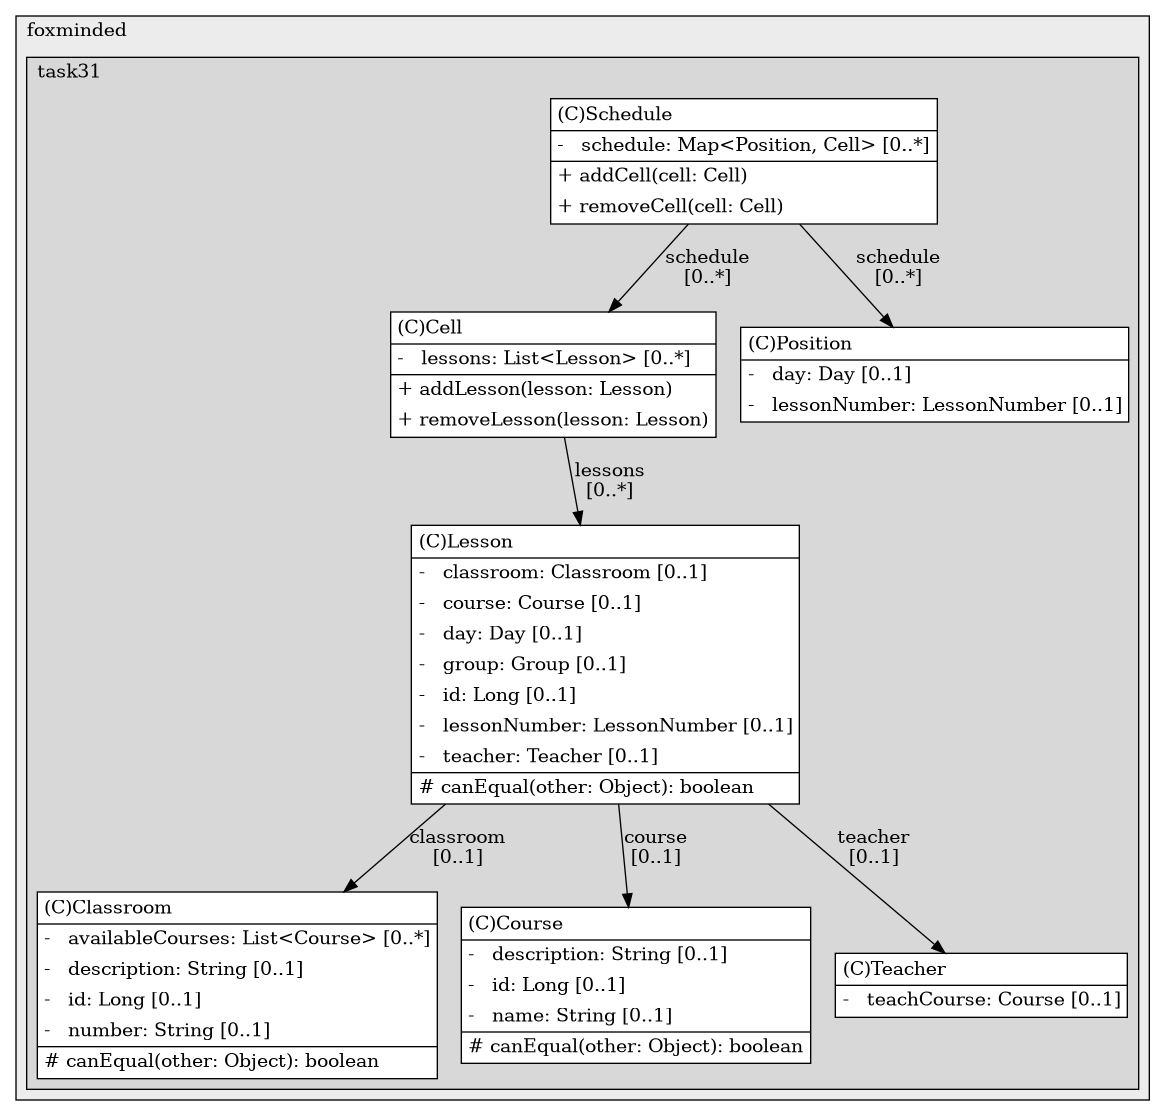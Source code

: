 @startuml

/' diagram meta data start
config=StructureConfiguration;
{
  "projectClassification": {
    "searchMode": "OpenProject", // OpenProject, AllProjects
    "includedProjects": "",
    "pathEndKeywords": "*.impl",
    "isClientPath": "",
    "isClientName": "",
    "isTestPath": "",
    "isTestName": "",
    "isMappingPath": "",
    "isMappingName": "",
    "isDataAccessPath": "",
    "isDataAccessName": "",
    "isDataStructurePath": "",
    "isDataStructureName": "",
    "isInterfaceStructuresPath": "",
    "isInterfaceStructuresName": "",
    "isEntryPointPath": "",
    "isEntryPointName": "",
    "treatFinalFieldsAsMandatory": false
  },
  "graphRestriction": {
    "classPackageExcludeFilter": "",
    "classPackageIncludeFilter": "",
    "classNameExcludeFilter": "",
    "classNameIncludeFilter": "",
    "methodNameExcludeFilter": "",
    "methodNameIncludeFilter": "",
    "removeByInheritance": "", // inheritance/annotation based filtering is done in a second step
    "removeByAnnotation": "",
    "removeByClassPackage": "", // cleanup the graph after inheritance/annotation based filtering is done
    "removeByClassName": "",
    "cutMappings": false,
    "cutEnum": true,
    "cutTests": true,
    "cutClient": true,
    "cutDataAccess": true,
    "cutInterfaceStructures": true,
    "cutDataStructures": true,
    "cutGetterAndSetter": true,
    "cutConstructors": true
  },
  "graphTraversal": {
    "forwardDepth": 3,
    "backwardDepth": 3,
    "classPackageExcludeFilter": "",
    "classPackageIncludeFilter": "",
    "classNameExcludeFilter": "",
    "classNameIncludeFilter": "",
    "methodNameExcludeFilter": "",
    "methodNameIncludeFilter": "",
    "hideMappings": false,
    "hideDataStructures": false,
    "hidePrivateMethods": true,
    "hideInterfaceCalls": true, // indirection: implementation -> interface (is hidden) -> implementation
    "onlyShowApplicationEntryPoints": false, // root node is included
    "useMethodCallsForStructureDiagram": "ForwardOnly" // ForwardOnly, BothDirections, No
  },
  "details": {
    "aggregation": "GroupByClass", // ByClass, GroupByClass, None
    "showClassGenericTypes": true,
    "showMethods": true,
    "showMethodParameterNames": true,
    "showMethodParameterTypes": true,
    "showMethodReturnType": true,
    "showPackageLevels": 2,
    "showDetailedClassStructure": true
  },
  "rootClass": "ua.foxminded.task31.model.Schedule",
  "extensionCallbackMethod": "" // qualified.class.name#methodName - signature: public static String method(String)
}
diagram meta data end '/



digraph g {
    rankdir="TB"
    splines=polyline
    

'nodes 
subgraph cluster_1446127104 { 
   	label=foxminded
	labeljust=l
	fillcolor="#ececec"
	style=filled
   
   subgraph cluster_849771089 { 
   	label=task31
	labeljust=l
	fillcolor="#d8d8d8"
	style=filled
   
   Cell595754734[
	label=<<TABLE BORDER="1" CELLBORDER="0" CELLPADDING="4" CELLSPACING="0">
<TR><TD ALIGN="LEFT" >(C)Cell</TD></TR>
<HR/>
<TR><TD ALIGN="LEFT" >-   lessons: List&lt;Lesson&gt; [0..*]</TD></TR>
<HR/>
<TR><TD ALIGN="LEFT" >+ addLesson(lesson: Lesson)</TD></TR>
<TR><TD ALIGN="LEFT" >+ removeLesson(lesson: Lesson)</TD></TR>
</TABLE>>
	style=filled
	margin=0
	shape=plaintext
	fillcolor="#FFFFFF"
];

Classroom1059051710[
	label=<<TABLE BORDER="1" CELLBORDER="0" CELLPADDING="4" CELLSPACING="0">
<TR><TD ALIGN="LEFT" >(C)Classroom</TD></TR>
<HR/>
<TR><TD ALIGN="LEFT" >-   availableCourses: List&lt;Course&gt; [0..*]</TD></TR>
<TR><TD ALIGN="LEFT" >-   description: String [0..1]</TD></TR>
<TR><TD ALIGN="LEFT" >-   id: Long [0..1]</TD></TR>
<TR><TD ALIGN="LEFT" >-   number: String [0..1]</TD></TR>
<HR/>
<TR><TD ALIGN="LEFT" ># canEqual(other: Object): boolean</TD></TR>
</TABLE>>
	style=filled
	margin=0
	shape=plaintext
	fillcolor="#FFFFFF"
];

Course1059051710[
	label=<<TABLE BORDER="1" CELLBORDER="0" CELLPADDING="4" CELLSPACING="0">
<TR><TD ALIGN="LEFT" >(C)Course</TD></TR>
<HR/>
<TR><TD ALIGN="LEFT" >-   description: String [0..1]</TD></TR>
<TR><TD ALIGN="LEFT" >-   id: Long [0..1]</TD></TR>
<TR><TD ALIGN="LEFT" >-   name: String [0..1]</TD></TR>
<HR/>
<TR><TD ALIGN="LEFT" ># canEqual(other: Object): boolean</TD></TR>
</TABLE>>
	style=filled
	margin=0
	shape=plaintext
	fillcolor="#FFFFFF"
];

Lesson1059051710[
	label=<<TABLE BORDER="1" CELLBORDER="0" CELLPADDING="4" CELLSPACING="0">
<TR><TD ALIGN="LEFT" >(C)Lesson</TD></TR>
<HR/>
<TR><TD ALIGN="LEFT" >-   classroom: Classroom [0..1]</TD></TR>
<TR><TD ALIGN="LEFT" >-   course: Course [0..1]</TD></TR>
<TR><TD ALIGN="LEFT" >-   day: Day [0..1]</TD></TR>
<TR><TD ALIGN="LEFT" >-   group: Group [0..1]</TD></TR>
<TR><TD ALIGN="LEFT" >-   id: Long [0..1]</TD></TR>
<TR><TD ALIGN="LEFT" >-   lessonNumber: LessonNumber [0..1]</TD></TR>
<TR><TD ALIGN="LEFT" >-   teacher: Teacher [0..1]</TD></TR>
<HR/>
<TR><TD ALIGN="LEFT" ># canEqual(other: Object): boolean</TD></TR>
</TABLE>>
	style=filled
	margin=0
	shape=plaintext
	fillcolor="#FFFFFF"
];

Position595754734[
	label=<<TABLE BORDER="1" CELLBORDER="0" CELLPADDING="4" CELLSPACING="0">
<TR><TD ALIGN="LEFT" >(C)Position</TD></TR>
<HR/>
<TR><TD ALIGN="LEFT" >-   day: Day [0..1]</TD></TR>
<TR><TD ALIGN="LEFT" >-   lessonNumber: LessonNumber [0..1]</TD></TR>
</TABLE>>
	style=filled
	margin=0
	shape=plaintext
	fillcolor="#FFFFFF"
];

Schedule595754734[
	label=<<TABLE BORDER="1" CELLBORDER="0" CELLPADDING="4" CELLSPACING="0">
<TR><TD ALIGN="LEFT" >(C)Schedule</TD></TR>
<HR/>
<TR><TD ALIGN="LEFT" >-   schedule: Map&lt;Position, Cell&gt; [0..*]</TD></TR>
<HR/>
<TR><TD ALIGN="LEFT" >+ addCell(cell: Cell)</TD></TR>
<TR><TD ALIGN="LEFT" >+ removeCell(cell: Cell)</TD></TR>
</TABLE>>
	style=filled
	margin=0
	shape=plaintext
	fillcolor="#FFFFFF"
];

Teacher1059051710[
	label=<<TABLE BORDER="1" CELLBORDER="0" CELLPADDING="4" CELLSPACING="0">
<TR><TD ALIGN="LEFT" >(C)Teacher</TD></TR>
<HR/>
<TR><TD ALIGN="LEFT" >-   teachCourse: Course [0..1]</TD></TR>
</TABLE>>
	style=filled
	margin=0
	shape=plaintext
	fillcolor="#FFFFFF"
];
} 
} 

'edges    
Cell595754734 -> Lesson1059051710[label="lessons
[0..*]"];
Lesson1059051710 -> Classroom1059051710[label="classroom
[0..1]"];
Lesson1059051710 -> Course1059051710[label="course
[0..1]"];
Lesson1059051710 -> Teacher1059051710[label="teacher
[0..1]"];
Schedule595754734 -> Cell595754734[label="schedule
[0..*]"];
Schedule595754734 -> Position595754734[label="schedule
[0..*]"];
    
}
@enduml